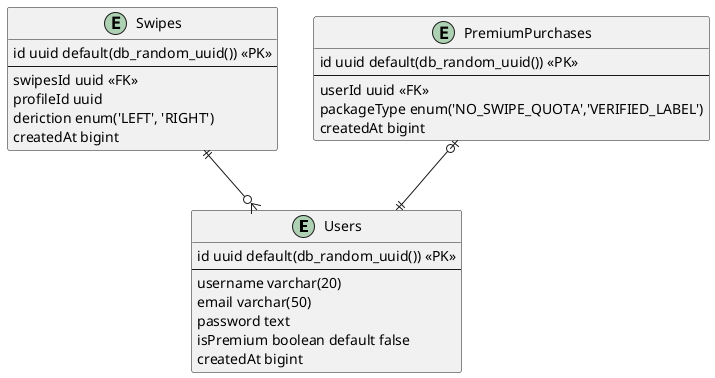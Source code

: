 @startuml test

entity Users {
    id uuid default(db_random_uuid()) <<PK>>
    ---
    username varchar(20)
    email varchar(50)
    password text
    isPremium boolean default false
    createdAt bigint
}

entity Swipes {
    id uuid default(db_random_uuid()) <<PK>>
    ---
    swipesId uuid <<FK>>
    profileId uuid
    deriction enum('LEFT', 'RIGHT')
    createdAt bigint
}

entity PremiumPurchases {
    id uuid default(db_random_uuid()) <<PK>>
    ---
    userId uuid <<FK>>
    packageType enum('NO_SWIPE_QUOTA','VERIFIED_LABEL')
    createdAt bigint
}

' relation below
Swipes ||--o{ Users
PremiumPurchases |o--|| Users
@enduml